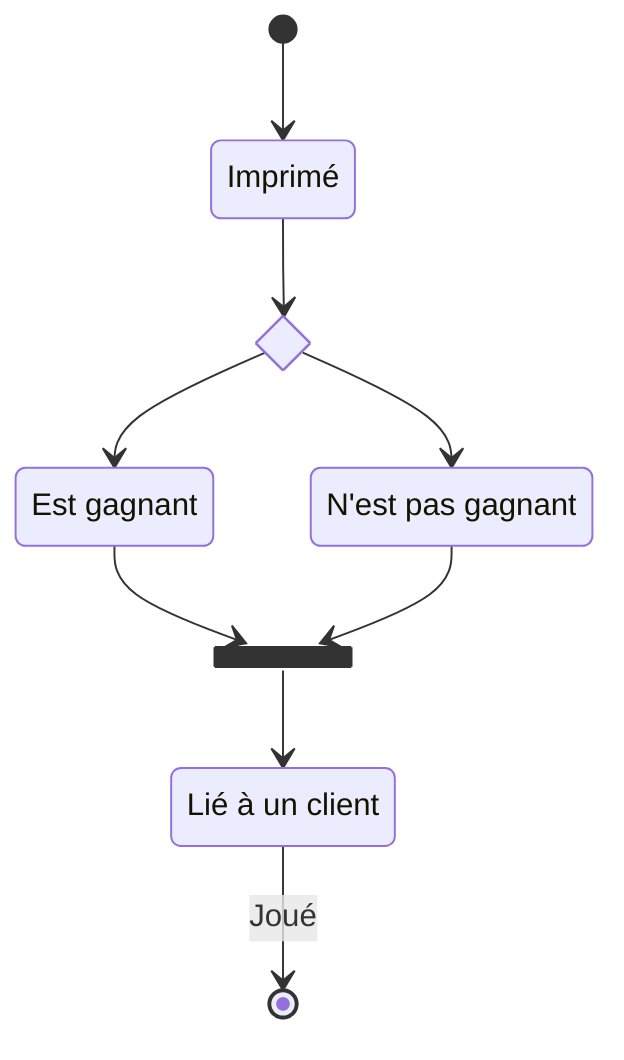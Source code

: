 stateDiagram-v2
    state est_gagnant <<choice>>
    state Liaison <<join>>

    Lié: Lié à un client
    Gagnant: Est gagnant
    NonGagnant: N'est pas gagnant

    [*] --> Imprimé
    Imprimé --> est_gagnant
    est_gagnant --> Gagnant
    est_gagnant --> NonGagnant
    Gagnant --> Liaison
    NonGagnant --> Liaison
    Liaison --> Lié
    Lié --> [*]: Joué